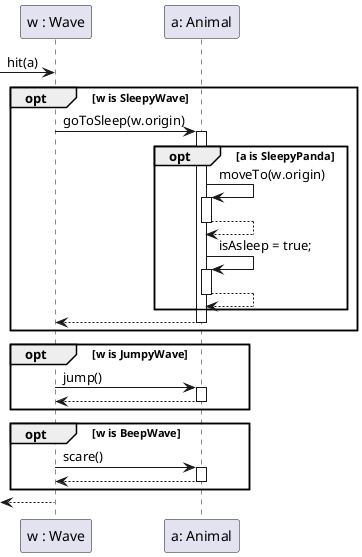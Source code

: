 @startuml

skinparam classAttributeIconSize 0
skinparam guillemet false


participant "w : Wave" as w

participant "a: Animal" as a
[->w: hit(a)

opt w is SleepyWave
w->a ++: goToSleep(w.origin)
opt a is SleepyPanda
a->a++: moveTo(w.origin)

a-->a --

a->a ++: isAsleep = true;
a-->a --
end
a-->w --
end

opt w is JumpyWave
w->a ++: jump()
a-->w --
end

opt w is BeepWave
w->a ++: scare()
a-->w --
end

[<-- w

@enduml